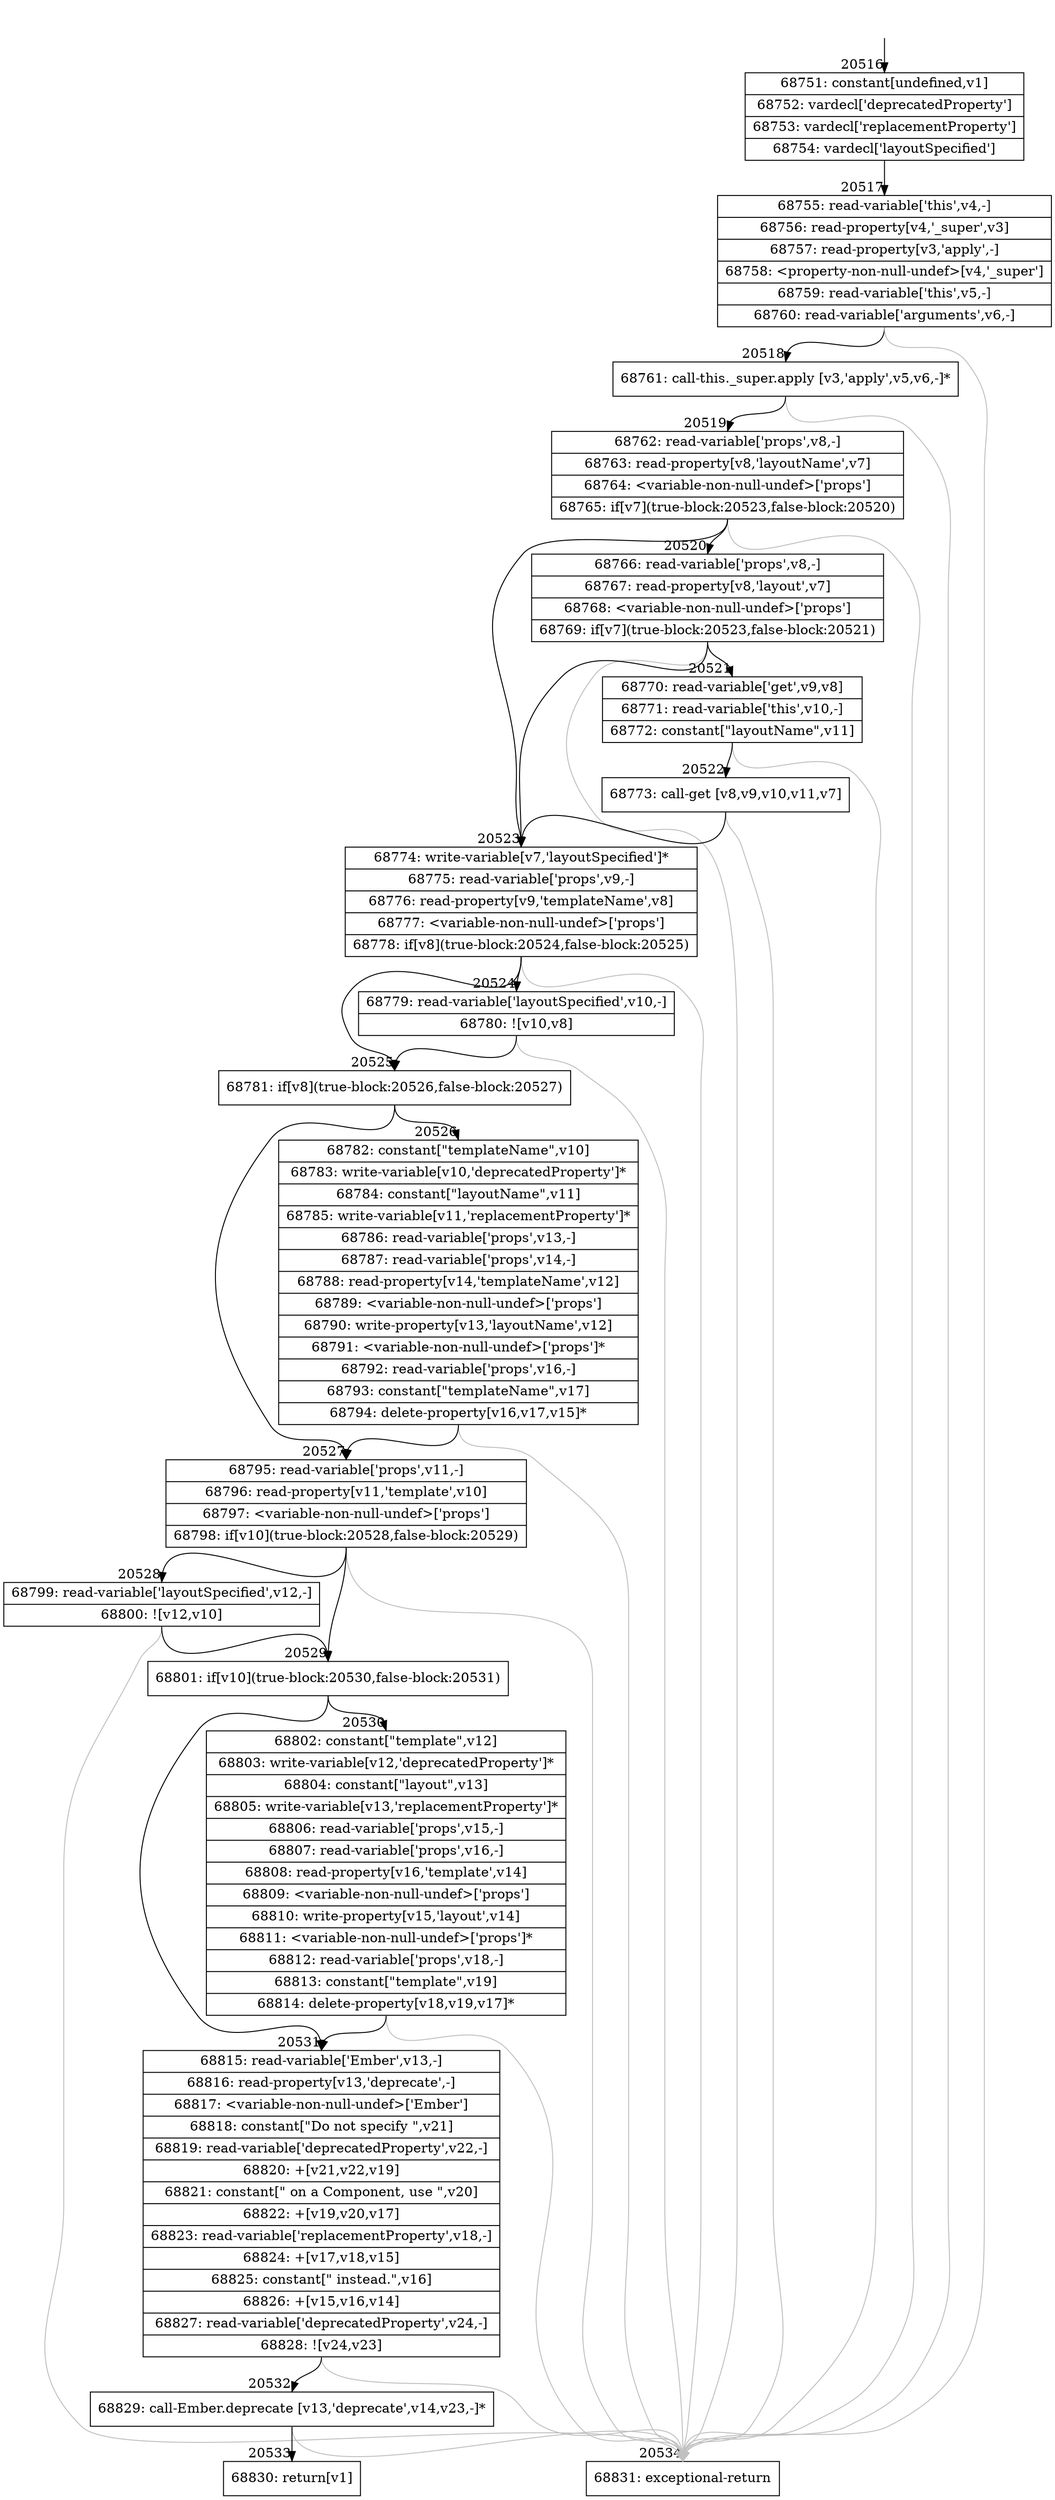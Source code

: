 digraph {
rankdir="TD"
BB_entry1794[shape=none,label=""];
BB_entry1794 -> BB20516 [tailport=s, headport=n, headlabel="    20516"]
BB20516 [shape=record label="{68751: constant[undefined,v1]|68752: vardecl['deprecatedProperty']|68753: vardecl['replacementProperty']|68754: vardecl['layoutSpecified']}" ] 
BB20516 -> BB20517 [tailport=s, headport=n, headlabel="      20517"]
BB20517 [shape=record label="{68755: read-variable['this',v4,-]|68756: read-property[v4,'_super',v3]|68757: read-property[v3,'apply',-]|68758: \<property-non-null-undef\>[v4,'_super']|68759: read-variable['this',v5,-]|68760: read-variable['arguments',v6,-]}" ] 
BB20517 -> BB20518 [tailport=s, headport=n, headlabel="      20518"]
BB20517 -> BB20534 [tailport=s, headport=n, color=gray, headlabel="      20534"]
BB20518 [shape=record label="{68761: call-this._super.apply [v3,'apply',v5,v6,-]*}" ] 
BB20518 -> BB20519 [tailport=s, headport=n, headlabel="      20519"]
BB20518 -> BB20534 [tailport=s, headport=n, color=gray]
BB20519 [shape=record label="{68762: read-variable['props',v8,-]|68763: read-property[v8,'layoutName',v7]|68764: \<variable-non-null-undef\>['props']|68765: if[v7](true-block:20523,false-block:20520)}" ] 
BB20519 -> BB20523 [tailport=s, headport=n, headlabel="      20523"]
BB20519 -> BB20520 [tailport=s, headport=n, headlabel="      20520"]
BB20519 -> BB20534 [tailport=s, headport=n, color=gray]
BB20520 [shape=record label="{68766: read-variable['props',v8,-]|68767: read-property[v8,'layout',v7]|68768: \<variable-non-null-undef\>['props']|68769: if[v7](true-block:20523,false-block:20521)}" ] 
BB20520 -> BB20523 [tailport=s, headport=n]
BB20520 -> BB20521 [tailport=s, headport=n, headlabel="      20521"]
BB20520 -> BB20534 [tailport=s, headport=n, color=gray]
BB20521 [shape=record label="{68770: read-variable['get',v9,v8]|68771: read-variable['this',v10,-]|68772: constant[\"layoutName\",v11]}" ] 
BB20521 -> BB20522 [tailport=s, headport=n, headlabel="      20522"]
BB20521 -> BB20534 [tailport=s, headport=n, color=gray]
BB20522 [shape=record label="{68773: call-get [v8,v9,v10,v11,v7]}" ] 
BB20522 -> BB20523 [tailport=s, headport=n]
BB20522 -> BB20534 [tailport=s, headport=n, color=gray]
BB20523 [shape=record label="{68774: write-variable[v7,'layoutSpecified']*|68775: read-variable['props',v9,-]|68776: read-property[v9,'templateName',v8]|68777: \<variable-non-null-undef\>['props']|68778: if[v8](true-block:20524,false-block:20525)}" ] 
BB20523 -> BB20525 [tailport=s, headport=n, headlabel="      20525"]
BB20523 -> BB20524 [tailport=s, headport=n, headlabel="      20524"]
BB20523 -> BB20534 [tailport=s, headport=n, color=gray]
BB20524 [shape=record label="{68779: read-variable['layoutSpecified',v10,-]|68780: ![v10,v8]}" ] 
BB20524 -> BB20525 [tailport=s, headport=n]
BB20524 -> BB20534 [tailport=s, headport=n, color=gray]
BB20525 [shape=record label="{68781: if[v8](true-block:20526,false-block:20527)}" ] 
BB20525 -> BB20526 [tailport=s, headport=n, headlabel="      20526"]
BB20525 -> BB20527 [tailport=s, headport=n, headlabel="      20527"]
BB20526 [shape=record label="{68782: constant[\"templateName\",v10]|68783: write-variable[v10,'deprecatedProperty']*|68784: constant[\"layoutName\",v11]|68785: write-variable[v11,'replacementProperty']*|68786: read-variable['props',v13,-]|68787: read-variable['props',v14,-]|68788: read-property[v14,'templateName',v12]|68789: \<variable-non-null-undef\>['props']|68790: write-property[v13,'layoutName',v12]|68791: \<variable-non-null-undef\>['props']*|68792: read-variable['props',v16,-]|68793: constant[\"templateName\",v17]|68794: delete-property[v16,v17,v15]*}" ] 
BB20526 -> BB20527 [tailport=s, headport=n]
BB20526 -> BB20534 [tailport=s, headport=n, color=gray]
BB20527 [shape=record label="{68795: read-variable['props',v11,-]|68796: read-property[v11,'template',v10]|68797: \<variable-non-null-undef\>['props']|68798: if[v10](true-block:20528,false-block:20529)}" ] 
BB20527 -> BB20529 [tailport=s, headport=n, headlabel="      20529"]
BB20527 -> BB20528 [tailport=s, headport=n, headlabel="      20528"]
BB20527 -> BB20534 [tailport=s, headport=n, color=gray]
BB20528 [shape=record label="{68799: read-variable['layoutSpecified',v12,-]|68800: ![v12,v10]}" ] 
BB20528 -> BB20529 [tailport=s, headport=n]
BB20528 -> BB20534 [tailport=s, headport=n, color=gray]
BB20529 [shape=record label="{68801: if[v10](true-block:20530,false-block:20531)}" ] 
BB20529 -> BB20530 [tailport=s, headport=n, headlabel="      20530"]
BB20529 -> BB20531 [tailport=s, headport=n, headlabel="      20531"]
BB20530 [shape=record label="{68802: constant[\"template\",v12]|68803: write-variable[v12,'deprecatedProperty']*|68804: constant[\"layout\",v13]|68805: write-variable[v13,'replacementProperty']*|68806: read-variable['props',v15,-]|68807: read-variable['props',v16,-]|68808: read-property[v16,'template',v14]|68809: \<variable-non-null-undef\>['props']|68810: write-property[v15,'layout',v14]|68811: \<variable-non-null-undef\>['props']*|68812: read-variable['props',v18,-]|68813: constant[\"template\",v19]|68814: delete-property[v18,v19,v17]*}" ] 
BB20530 -> BB20531 [tailport=s, headport=n]
BB20530 -> BB20534 [tailport=s, headport=n, color=gray]
BB20531 [shape=record label="{68815: read-variable['Ember',v13,-]|68816: read-property[v13,'deprecate',-]|68817: \<variable-non-null-undef\>['Ember']|68818: constant[\"Do not specify \",v21]|68819: read-variable['deprecatedProperty',v22,-]|68820: +[v21,v22,v19]|68821: constant[\" on a Component, use \",v20]|68822: +[v19,v20,v17]|68823: read-variable['replacementProperty',v18,-]|68824: +[v17,v18,v15]|68825: constant[\" instead.\",v16]|68826: +[v15,v16,v14]|68827: read-variable['deprecatedProperty',v24,-]|68828: ![v24,v23]}" ] 
BB20531 -> BB20532 [tailport=s, headport=n, headlabel="      20532"]
BB20531 -> BB20534 [tailport=s, headport=n, color=gray]
BB20532 [shape=record label="{68829: call-Ember.deprecate [v13,'deprecate',v14,v23,-]*}" ] 
BB20532 -> BB20533 [tailport=s, headport=n, headlabel="      20533"]
BB20532 -> BB20534 [tailport=s, headport=n, color=gray]
BB20533 [shape=record label="{68830: return[v1]}" ] 
BB20534 [shape=record label="{68831: exceptional-return}" ] 
//#$~ 38540
}
